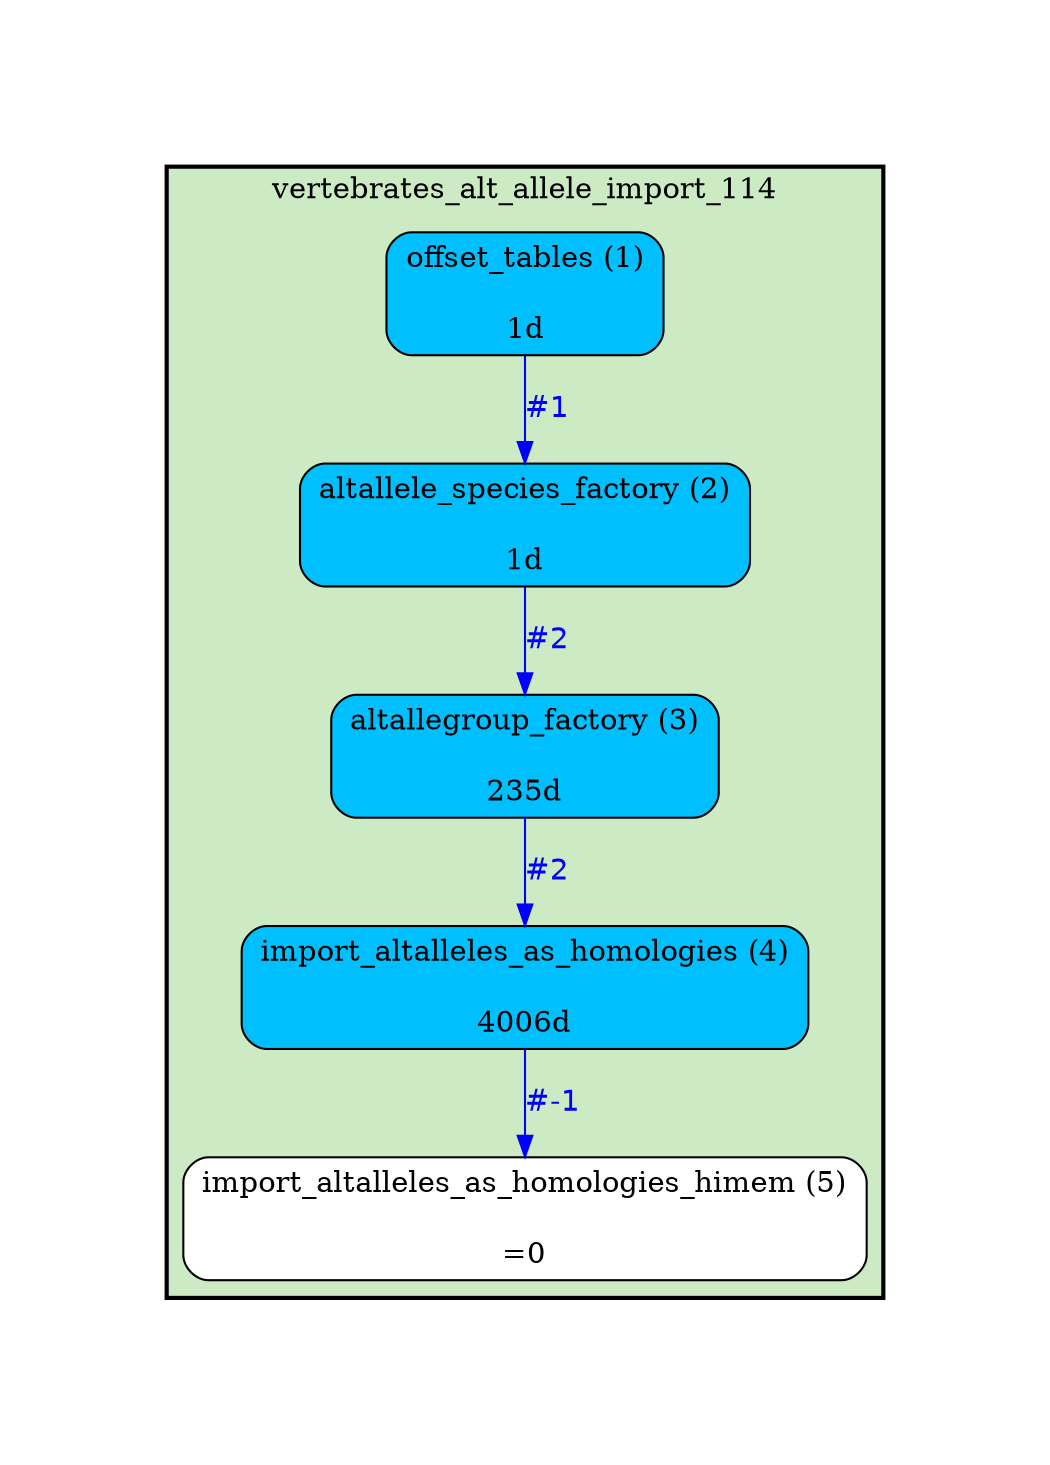 digraph test {
	ratio="compress"; concentrate = "true"; name = "AnalysisWorkflow"; pad = "1.0";
	analysis_altallegroup_factory [fillcolor="DeepSkyBlue", fontname="Times-Roman", label=<<table border="0" cellborder="0" cellspacing="0" cellpadding="1"><tr><td colspan="1">altallegroup_factory (3)</td></tr><tr><td colspan="1"> </td></tr><tr><td bgcolor="DeepSkyBlue" width="100%">235d</td></tr></table>>, shape="Mrecord", style="filled"];
	analysis_altallele_species_factory [fillcolor="DeepSkyBlue", fontname="Times-Roman", label=<<table border="0" cellborder="0" cellspacing="0" cellpadding="1"><tr><td colspan="1">altallele_species_factory (2)</td></tr><tr><td colspan="1"> </td></tr><tr><td bgcolor="DeepSkyBlue" width="100%">1d</td></tr></table>>, shape="Mrecord", style="filled"];
	analysis_import_altalleles_as_homologies [fillcolor="DeepSkyBlue", fontname="Times-Roman", label=<<table border="0" cellborder="0" cellspacing="0" cellpadding="1"><tr><td colspan="1">import_altalleles_as_homologies (4)</td></tr><tr><td colspan="1"> </td></tr><tr><td bgcolor="DeepSkyBlue" width="100%">4006d</td></tr></table>>, shape="Mrecord", style="filled"];
	analysis_import_altalleles_as_homologies_himem [fillcolor="white", fontname="Times-Roman", label=<<table border="0" cellborder="0" cellspacing="0" cellpadding="1"><tr><td colspan="1">import_altalleles_as_homologies_himem (5)</td></tr><tr><td colspan="1"> </td></tr><tr><td>=0</td></tr></table>>, shape="Mrecord", style="filled"];
	analysis_offset_tables [fillcolor="DeepSkyBlue", fontname="Times-Roman", label=<<table border="0" cellborder="0" cellspacing="0" cellpadding="1"><tr><td colspan="1">offset_tables (1)</td></tr><tr><td colspan="1"> </td></tr><tr><td bgcolor="DeepSkyBlue" width="100%">1d</td></tr></table>>, shape="Mrecord", style="filled"];
	analysis_altallegroup_factory -> analysis_import_altalleles_as_homologies [color="blue", fontcolor="blue", fontname="Helvetica", label="#2\n"];
	analysis_altallele_species_factory -> analysis_altallegroup_factory [color="blue", fontcolor="blue", fontname="Helvetica", label="#2\n"];
	analysis_import_altalleles_as_homologies -> analysis_import_altalleles_as_homologies_himem [color="blue", fontcolor="blue", fontname="Helvetica", label="#-1\n"];
	analysis_offset_tables -> analysis_altallele_species_factory [color="blue", fontcolor="blue", fontname="Helvetica", label="#1\n"];

subgraph "cluster_vertebrates_alt_allele_import_114" {
	label="vertebrates_alt_allele_import_114";
	style="bold,filled";
	colorscheme="pastel19";
	fillcolor="3";
	color="";
	analysis_altallegroup_factory;
	analysis_altallele_species_factory;
	analysis_import_altalleles_as_homologies;
	analysis_import_altalleles_as_homologies_himem;
	analysis_offset_tables;
}
}
